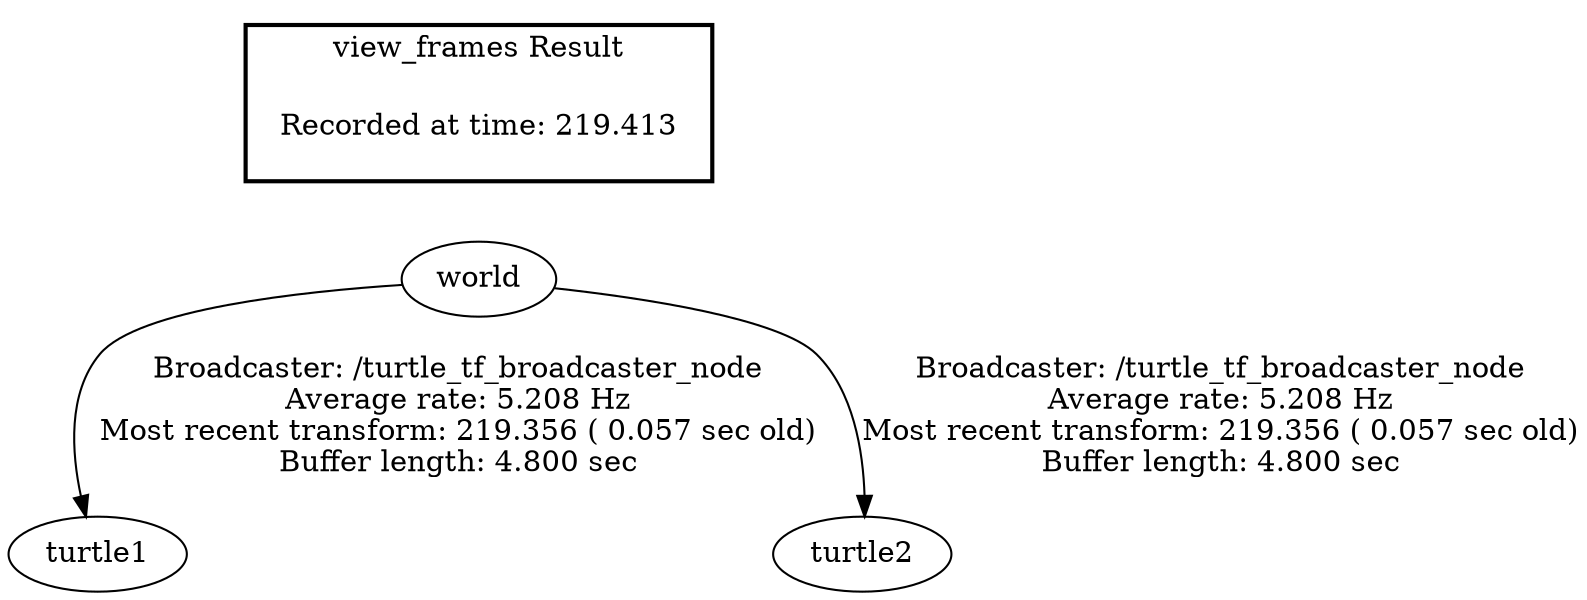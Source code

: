 digraph G {
"world" -> "turtle1"[label="Broadcaster: /turtle_tf_broadcaster_node\nAverage rate: 5.208 Hz\nMost recent transform: 219.356 ( 0.057 sec old)\nBuffer length: 4.800 sec\n"];
"world" -> "turtle2"[label="Broadcaster: /turtle_tf_broadcaster_node\nAverage rate: 5.208 Hz\nMost recent transform: 219.356 ( 0.057 sec old)\nBuffer length: 4.800 sec\n"];
edge [style=invis];
 subgraph cluster_legend { style=bold; color=black; label ="view_frames Result";
"Recorded at time: 219.413"[ shape=plaintext ] ;
 }->"world";
}
